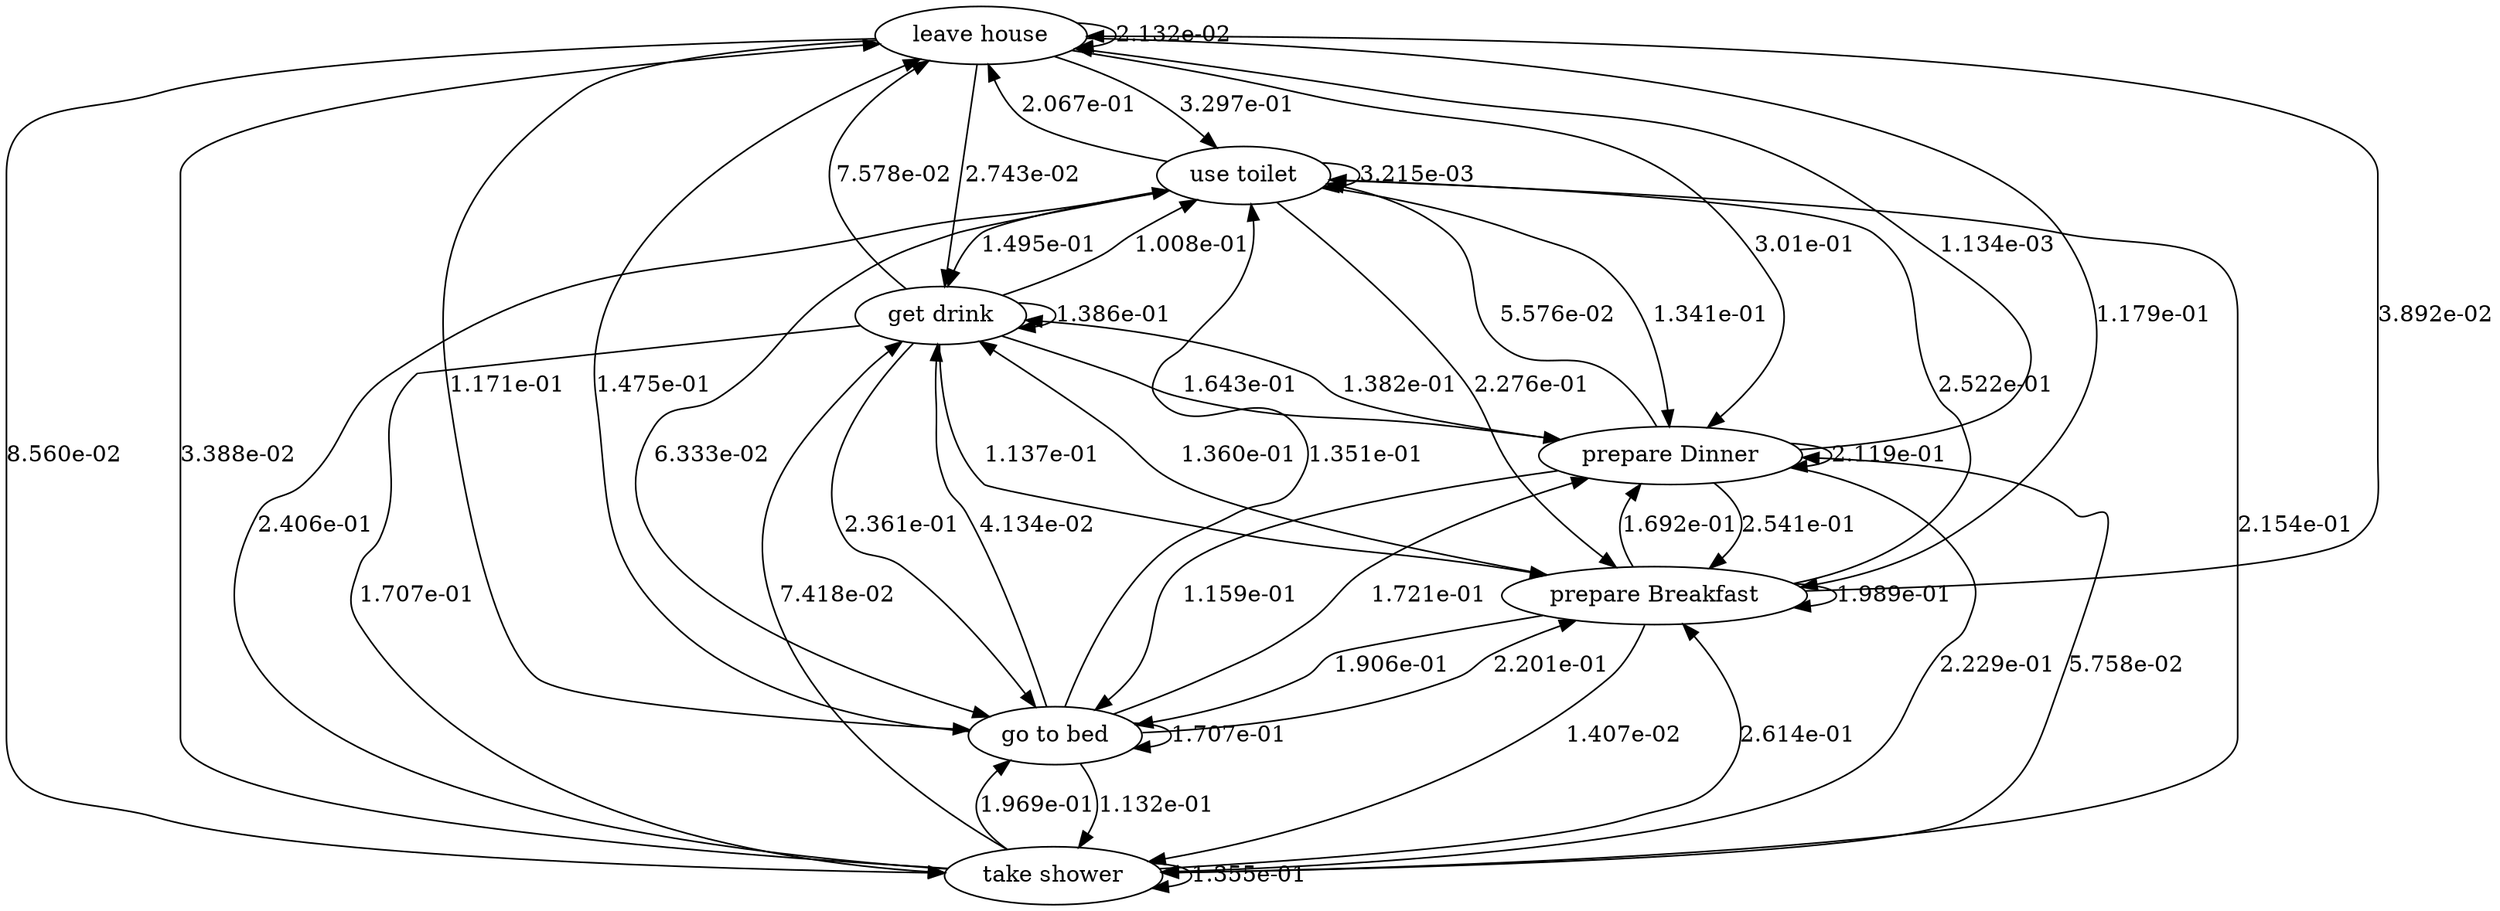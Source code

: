 digraph {
	1 [label="leave house"]
	4 [label="use toilet"]
	5 [label="take shower"]
	10 [label="go to bed"]
	13 [label="prepare Breakfast"]
	15 [label="prepare Dinner"]
	17 [label="get drink"]
	1 -> 1 [label="2.132e-02"]
	1 -> 4 [label="3.297e-01"]
	1 -> 5 [label="8.560e-02"]
	1 -> 10 [label="1.171e-01"]
	1 -> 13 [label="1.179e-01"]
	1 -> 15 [label="3.01e-01"]
	1 -> 17 [label="2.743e-02"]
	4 -> 1 [label="2.067e-01"]
	4 -> 4 [label="3.215e-03"]
	4 -> 5 [label="2.154e-01"]
	4 -> 10 [label="6.333e-02"]
	4 -> 13 [label="2.276e-01"]
	4 -> 15 [label="1.341e-01"]
	4 -> 17 [label="1.495e-01"]
	5 -> 1 [label="3.388e-02"]
	5 -> 4 [label="2.406e-01"]
	5 -> 5 [label="1.355e-01"]
	5 -> 10 [label="1.969e-01"]
	5 -> 13 [label="2.614e-01"]
	5 -> 15 [label="5.758e-02"]
	5 -> 17 [label="7.418e-02"]
	10 -> 1 [label="1.475e-01"]
	10 -> 4 [label="1.351e-01"]
	10 -> 5 [label="1.132e-01"]
	10 -> 10 [label="1.707e-01"]
	10 -> 13 [label="2.201e-01"]
	10 -> 15 [label="1.721e-01"]
	10 -> 17 [label="4.134e-02"]
	13 -> 1 [label="3.892e-02"]
	13 -> 4 [label="2.522e-01"]
	13 -> 5 [label="1.407e-02"]
	13 -> 10 [label="1.906e-01"]
	13 -> 13 [label="1.989e-01"]
	13 -> 15 [label="1.692e-01"]
	13 -> 17 [label="1.360e-01"]
	15 -> 1 [label="1.134e-03"]
	15 -> 4 [label="5.576e-02"]
	15 -> 5 [label="2.229e-01"]
	15 -> 10 [label="1.159e-01"]
	15 -> 13 [label="2.541e-01"]
	15 -> 15 [label="2.119e-01"]
	15 -> 17 [label="1.382e-01"]
	17 -> 1 [label="7.578e-02"]
	17 -> 4 [label="1.008e-01"]
	17 -> 5 [label="1.707e-01"]
	17 -> 10 [label="2.361e-01"]
	17 -> 13 [label="1.137e-01"]
	17 -> 15 [label="1.643e-01"]
	17 -> 17 [label="1.386e-01"]
}
